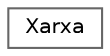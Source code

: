 digraph "Graphical Class Hierarchy"
{
 // LATEX_PDF_SIZE
  bgcolor="transparent";
  edge [fontname=Helvetica,fontsize=10,labelfontname=Helvetica,labelfontsize=10];
  node [fontname=Helvetica,fontsize=10,shape=box,height=0.2,width=0.4];
  rankdir="LR";
  Node0 [id="Node000000",label="Xarxa",height=0.2,width=0.4,color="grey40", fillcolor="white", style="filled",URL="$class_xarxa.html",tooltip="Xarxa de distribució d'aigua, no necessàriament connexa (graf dirigit de Node) Descripció general: Xa..."];
}
